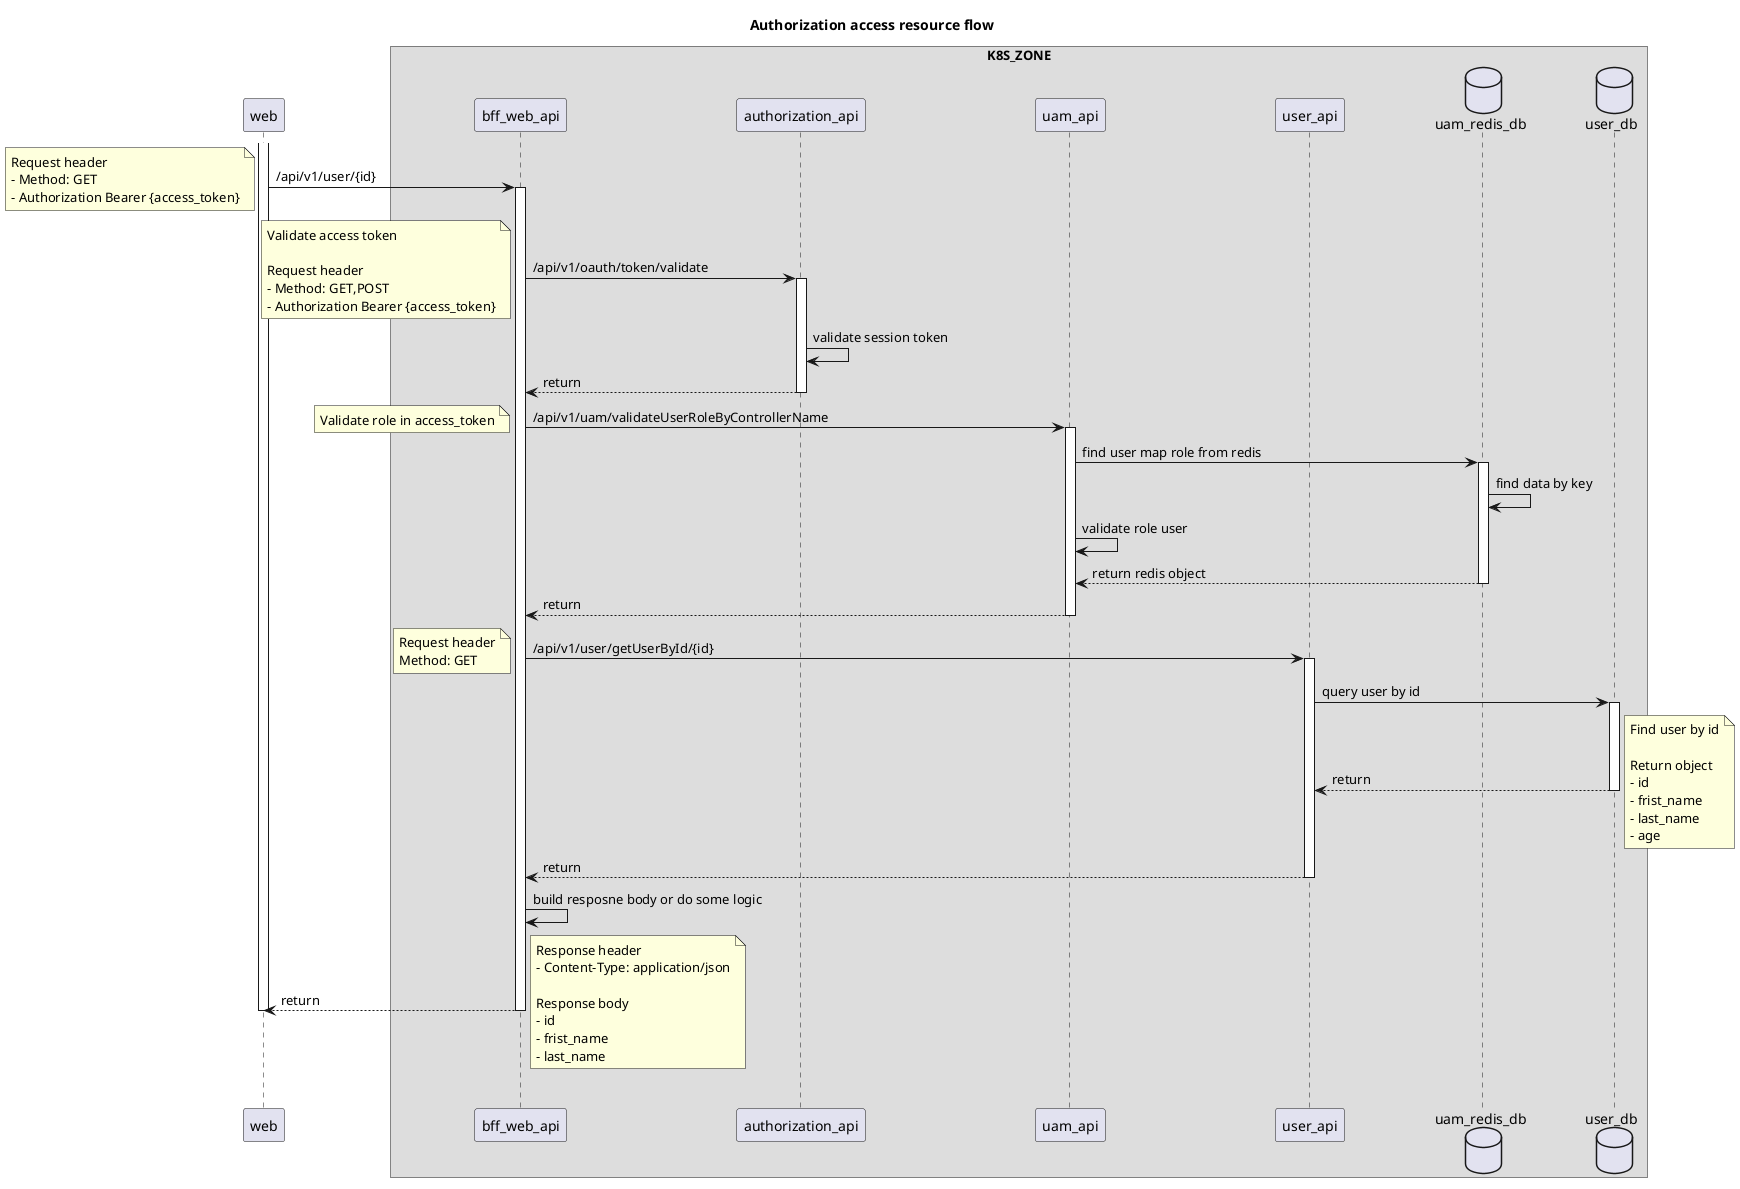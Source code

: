 @startuml
title Authorization access resource flow
' autonumber
skinparam ParticipantPadding 80
skinparam BoxPadding 20

participant web

box K8S_ZONE
participant bff_web_api
participant authorization_api
participant uam_api
participant user_api
database uam_redis_db
database user_db
end box

activate web
web -> bff_web_api : /api/v1/user/{id}
note left  
    Request header
    - Method: GET
    - Authorization Bearer {access_token}
end note

activate bff_web_api
bff_web_api -> authorization_api: /api/v1/oauth/token/validate
activate authorization_api
note left
    Validate access token

    Request header
    - Method: GET,POST
    - Authorization Bearer {access_token}
end note
authorization_api -> authorization_api: validate session token
authorization_api --> bff_web_api: return
deactivate authorization_api
bff_web_api -> uam_api: /api/v1/uam/validateUserRoleByControllerName
activate uam_api
note left
    Validate role in access_token
end note
uam_api -> uam_redis_db: find user map role from redis
activate uam_redis_db
uam_redis_db -> uam_redis_db: find data by key
uam_api -> uam_api: validate role user
uam_redis_db --> uam_api: return redis object
deactivate uam_redis_db
uam_api --> bff_web_api: return
deactivate uam_api
bff_web_api -> user_api : /api/v1/user/getUserById/{id}
activate user_api
note left
    Request header
    Method: GET
end note
user_api -> user_db : query user by id
activate user_db
user_db --> user_api: return
note right
    Find user by id

    Return object
    - id
    - frist_name
    - last_name
    - age
end note
deactivate user_db
user_api --> bff_web_api: return
deactivate user_api
bff_web_api -> bff_web_api: build resposne body or do some logic
bff_web_api --> web : return
note right
    Response header
    - Content-Type: application/json

    Response body
    - id
    - frist_name
    - last_name
end note

|||
deactivate bff_web_api
deactivate web
@enduml